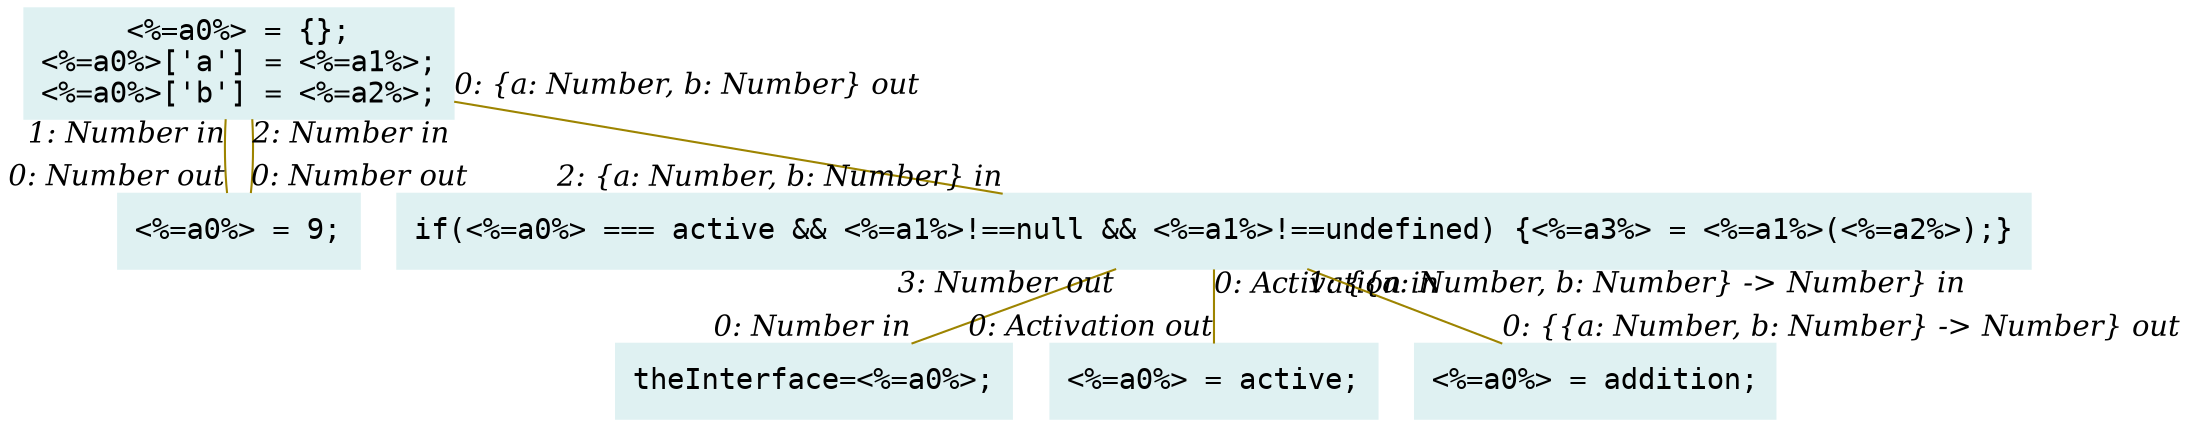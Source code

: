 digraph g{node_1948 [shape="box", style="filled", color="#dff1f2", fontname="Courier", label="theInterface=<%=a0%>;
" ]
node_1977 [shape="box", style="filled", color="#dff1f2", fontname="Courier", label="<%=a0%> = active;
" ]
node_1980 [shape="box", style="filled", color="#dff1f2", fontname="Courier", label="<%=a0%> = addition;
" ]
node_1982 [shape="box", style="filled", color="#dff1f2", fontname="Courier", label="<%=a0%> = 9;
" ]
node_1985 [shape="box", style="filled", color="#dff1f2", fontname="Courier", label="if(<%=a0%> === active && <%=a1%>!==null && <%=a1%>!==undefined) {<%=a3%> = <%=a1%>(<%=a2%>);}
" ]
node_1990 [shape="box", style="filled", color="#dff1f2", fontname="Courier", label="<%=a0%> = {};
<%=a0%>['a'] = <%=a1%>;
<%=a0%>['b'] = <%=a2%>;
" ]
node_1985 -> node_1977 [dir=none, arrowHead=none, fontname="Times-Italic", arrowsize=1, color="#9d8400", label="",  headlabel="0: Activation out", taillabel="0: Activation in" ]
node_1985 -> node_1980 [dir=none, arrowHead=none, fontname="Times-Italic", arrowsize=1, color="#9d8400", label="",  headlabel="0: {{a: Number, b: Number} -> Number} out", taillabel="1: {{a: Number, b: Number} -> Number} in" ]
node_1985 -> node_1948 [dir=none, arrowHead=none, fontname="Times-Italic", arrowsize=1, color="#9d8400", label="",  headlabel="0: Number in", taillabel="3: Number out" ]
node_1990 -> node_1982 [dir=none, arrowHead=none, fontname="Times-Italic", arrowsize=1, color="#9d8400", label="",  headlabel="0: Number out", taillabel="1: Number in" ]
node_1990 -> node_1982 [dir=none, arrowHead=none, fontname="Times-Italic", arrowsize=1, color="#9d8400", label="",  headlabel="0: Number out", taillabel="2: Number in" ]
node_1990 -> node_1985 [dir=none, arrowHead=none, fontname="Times-Italic", arrowsize=1, color="#9d8400", label="",  headlabel="2: {a: Number, b: Number} in", taillabel="0: {a: Number, b: Number} out" ]
}